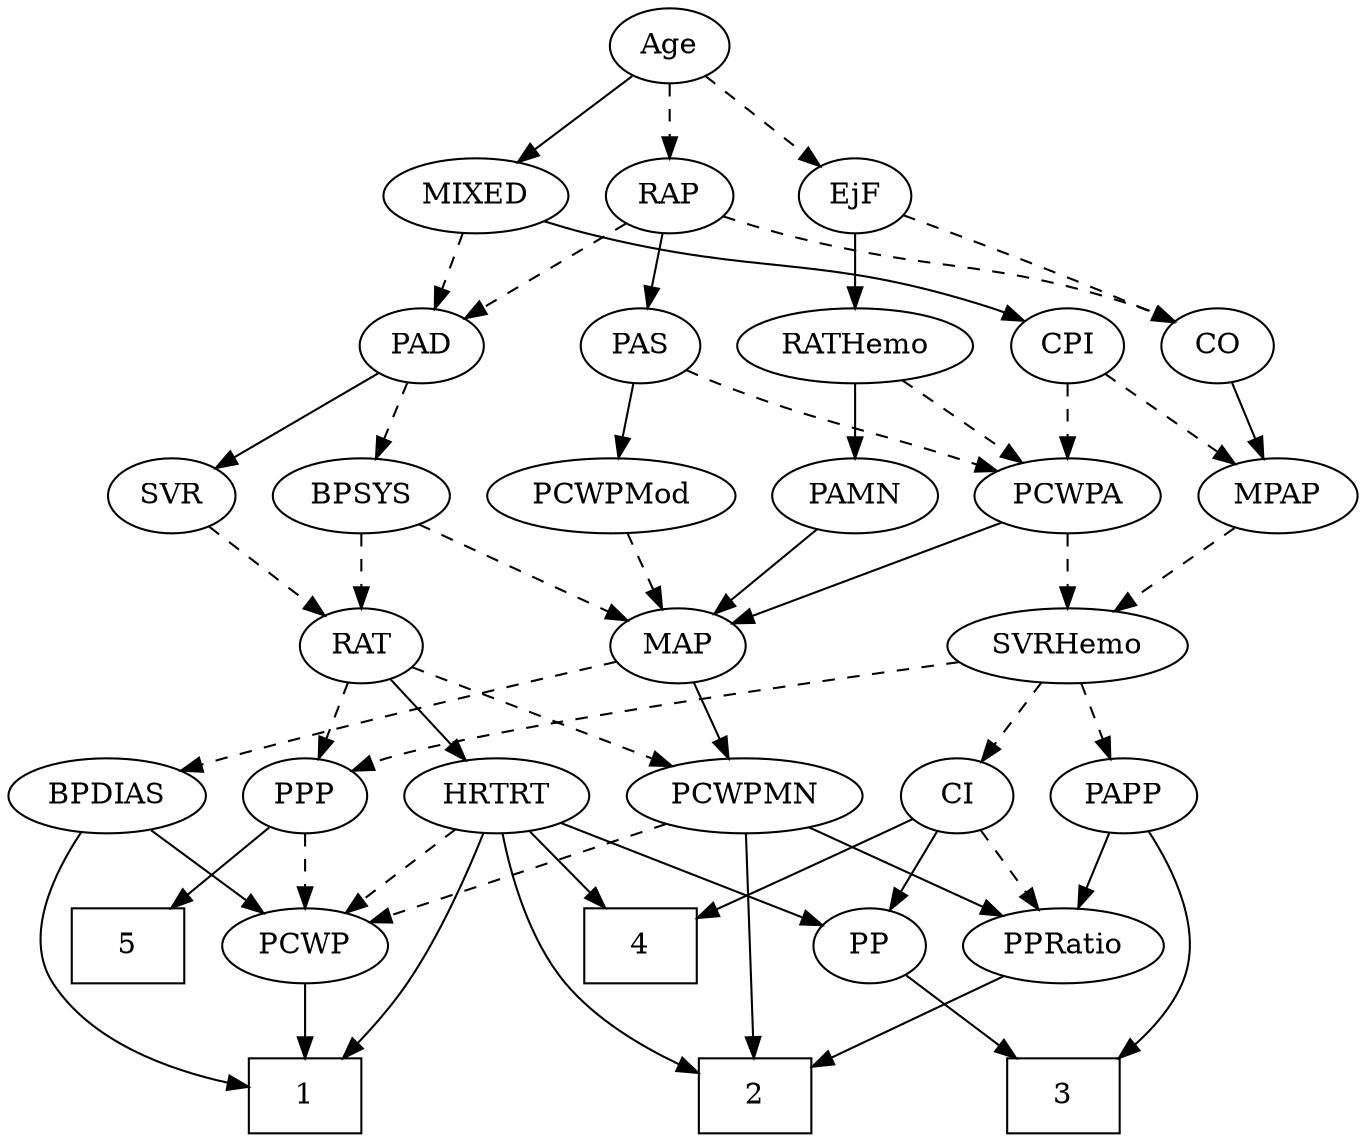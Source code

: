 strict digraph {
	graph [bb="0,0,596.34,540"];
	node [label="\N"];
	1	[height=0.5,
		pos="129.25,18",
		shape=box,
		width=0.75];
	2	[height=0.5,
		pos="340.25,18",
		shape=box,
		width=0.75];
	3	[height=0.5,
		pos="480.25,18",
		shape=box,
		width=0.75];
	4	[height=0.5,
		pos="285.25,90",
		shape=box,
		width=0.75];
	5	[height=0.5,
		pos="49.246,90",
		shape=box,
		width=0.75];
	Age	[height=0.5,
		pos="289.25,522",
		width=0.75];
	EjF	[height=0.5,
		pos="372.25,450",
		width=0.75];
	Age -> EjF	[pos="e,356.16,464.56 305.64,507.17 317.89,496.85 334.8,482.58 348.52,471.01",
		style=dashed];
	RAP	[height=0.5,
		pos="289.25,450",
		width=0.77632];
	Age -> RAP	[pos="e,289.25,468.1 289.25,503.7 289.25,495.98 289.25,486.71 289.25,478.11",
		style=dashed];
	MIXED	[height=0.5,
		pos="203.25,450",
		width=1.1193];
	Age -> MIXED	[pos="e,221.87,466.16 272.66,507.5 260.51,497.61 243.75,483.96 229.74,472.56",
		style=solid];
	CO	[height=0.5,
		pos="538.25,378",
		width=0.75];
	EjF -> CO	[pos="e,517.01,389.26 394.95,440.18 421.02,429.94 464.98,412.38 502.25,396 504.05,395.21 505.9,394.38 507.76,393.54",
		style=dashed];
	RATHemo	[height=0.5,
		pos="372.25,378",
		width=1.3721];
	EjF -> RATHemo	[pos="e,372.25,396.1 372.25,431.7 372.25,423.98 372.25,414.71 372.25,406.11",
		style=solid];
	PAD	[height=0.5,
		pos="180.25,378",
		width=0.79437];
	RAP -> PAD	[pos="e,199.66,391.47 270.01,436.65 252.84,425.62 227.48,409.33 208.09,396.88",
		style=dashed];
	RAP -> CO	[pos="e,517.64,389.71 312.47,439.9 319.99,437.15 328.41,434.26 336.25,432 408.79,411.11 430.76,420.27 502.25,396 504.16,395.35 506.11,\
394.63 508.05,393.85",
		style=dashed];
	PAS	[height=0.5,
		pos="278.25,378",
		width=0.75];
	RAP -> PAS	[pos="e,280.96,396.28 286.58,432.05 285.37,424.35 283.91,415.03 282.55,406.36",
		style=solid];
	MIXED -> PAD	[pos="e,185.76,395.79 197.68,432.05 195.05,424.06 191.85,414.33 188.92,405.4",
		style=dashed];
	CPI	[height=0.5,
		pos="466.25,378",
		width=0.75];
	MIXED -> CPI	[pos="e,445.66,389.76 233.37,437.84 239.56,435.74 246.08,433.69 252.25,432 330.1,410.72 353.64,421.42 430.25,396 432.17,395.36 434.12,\
394.65 436.06,393.89",
		style=solid];
	MPAP	[height=0.5,
		pos="561.25,306",
		width=0.97491];
	SVRHemo	[height=0.5,
		pos="466.25,234",
		width=1.3902];
	MPAP -> SVRHemo	[pos="e,487.43,250.61 542.02,290.83 528.66,280.99 510.62,267.69 495.48,256.54",
		style=dashed];
	BPSYS	[height=0.5,
		pos="156.25,306",
		width=1.0471];
	RAT	[height=0.5,
		pos="156.25,234",
		width=0.75827];
	BPSYS -> RAT	[pos="e,156.25,252.1 156.25,287.7 156.25,279.98 156.25,270.71 156.25,262.11",
		style=dashed];
	MAP	[height=0.5,
		pos="293.25,234",
		width=0.84854];
	BPSYS -> MAP	[pos="e,270.89,246.42 181.06,292.32 203.76,280.72 237.44,263.51 261.98,250.98",
		style=dashed];
	PAD -> BPSYS	[pos="e,162,323.79 174.44,360.05 171.69,352.06 168.36,342.33 165.3,333.4",
		style=dashed];
	SVR	[height=0.5,
		pos="72.246,306",
		width=0.77632];
	PAD -> SVR	[pos="e,91.387,319.41 160.94,364.49 143.97,353.49 119.07,337.35 99.971,324.97",
		style=solid];
	CO -> MPAP	[pos="e,555.73,323.79 543.81,360.05 546.44,352.06 549.64,342.33 552.57,333.4",
		style=solid];
	PCWPMod	[height=0.5,
		pos="264.25,306",
		width=1.4443];
	PAS -> PCWPMod	[pos="e,267.7,324.28 274.86,360.05 273.32,352.35 271.45,343.03 269.72,334.36",
		style=solid];
	PCWPA	[height=0.5,
		pos="466.25,306",
		width=1.1555];
	PAS -> PCWPA	[pos="e,434.42,317.66 299.4,366.56 304.24,364.3 309.38,361.99 314.25,360 334.55,351.69 387.1,333.65 424.72,320.93",
		style=dashed];
	PAMN	[height=0.5,
		pos="370.25,306",
		width=1.011];
	PAMN -> MAP	[pos="e,309.13,249.44 353.54,289.81 342.73,279.98 328.49,267.04 316.57,256.21",
		style=solid];
	RATHemo -> PAMN	[pos="e,370.73,324.1 371.75,359.7 371.53,351.98 371.27,342.71 371.02,334.11",
		style=solid];
	RATHemo -> PCWPA	[pos="e,446.09,322.01 393.11,361.46 406.31,351.63 423.55,338.8 437.97,328.06",
		style=dashed];
	CPI -> MPAP	[pos="e,541.97,321.2 483.67,364.16 497.72,353.81 517.73,339.06 533.91,327.14",
		style=dashed];
	CPI -> PCWPA	[pos="e,466.25,324.1 466.25,359.7 466.25,351.98 466.25,342.71 466.25,334.11",
		style=dashed];
	PCWPMN	[height=0.5,
		pos="322.25,162",
		width=1.3902];
	RAT -> PCWPMN	[pos="e,290.88,176.23 178.63,223.56 204.97,212.45 249.22,193.8 281.65,180.12",
		style=dashed];
	PPP	[height=0.5,
		pos="129.25,162",
		width=0.75];
	RAT -> PPP	[pos="e,135.79,179.96 149.85,216.41 146.73,208.34 142.91,198.43 139.41,189.35",
		style=dashed];
	HRTRT	[height=0.5,
		pos="214.25,162",
		width=1.1013];
	RAT -> HRTRT	[pos="e,200.88,179.13 168.83,217.81 176.3,208.8 185.93,197.18 194.4,186.95",
		style=solid];
	SVR -> RAT	[pos="e,139.97,248.56 88.842,291.17 101.23,280.85 118.35,266.58 132.23,255.01",
		style=dashed];
	PCWPMod -> MAP	[pos="e,286.29,251.79 271.27,288.05 274.61,279.97 278.7,270.12 282.43,261.11",
		style=dashed];
	PCWPA -> SVRHemo	[pos="e,466.25,252.1 466.25,287.7 466.25,279.98 466.25,270.71 466.25,262.11",
		style=dashed];
	PCWPA -> MAP	[pos="e,317.69,244.89 436.9,293.13 406.5,280.82 359.04,261.62 327.08,248.69",
		style=solid];
	PCWPMN -> 2	[pos="e,338.07,36.189 324.42,143.87 327.49,119.67 333.12,75.211 336.77,46.393",
		style=solid];
	PPRatio	[height=0.5,
		pos="480.25,90",
		width=1.1013];
	PCWPMN -> PPRatio	[pos="e,452.78,103.17 352.71,147.5 378.62,136.02 415.9,119.51 443.47,107.29",
		style=solid];
	PCWP	[height=0.5,
		pos="129.25,90",
		width=0.97491];
	PCWPMN -> PCWP	[pos="e,157.03,101.08 288.19,148.65 254.06,136.27 201.68,117.27 166.47,104.5",
		style=dashed];
	SVRHemo -> PPP	[pos="e,149.8,173.86 420.72,226.5 348.75,215.98 212.08,194.89 165.25,180 163.32,179.39 161.36,178.69 159.41,177.94",
		style=dashed];
	CI	[height=0.5,
		pos="417.25,162",
		width=0.75];
	SVRHemo -> CI	[pos="e,428.1,178.51 454.63,216.41 448.48,207.62 440.81,196.66 434.02,186.96",
		style=dashed];
	PAPP	[height=0.5,
		pos="494.25,162",
		width=0.88464];
	SVRHemo -> PAPP	[pos="e,487.53,179.79 473.02,216.05 476.26,207.97 480.2,198.12 483.8,189.11",
		style=dashed];
	BPDIAS	[height=0.5,
		pos="42.246,162",
		width=1.1735];
	BPDIAS -> 1	[pos="e,102.17,22.88 29.09,144.82 15.589,126.12 -1.5121,94.969 13.246,72 30.546,45.077 65.287,31.66 92.261,25.081",
		style=solid];
	BPDIAS -> PCWP	[pos="e,111,105.68 61.124,145.81 73.374,135.95 89.509,122.97 103,112.12",
		style=solid];
	MAP -> PCWPMN	[pos="e,315.22,179.96 300.12,216.41 303.46,208.34 307.57,198.43 311.33,189.35",
		style=solid];
	MAP -> BPDIAS	[pos="e,73.979,173.92 265.59,226.26 226.86,216.68 154.34,198.26 93.246,180 90.116,179.06 86.889,178.07 83.65,177.04",
		style=dashed];
	PP	[height=0.5,
		pos="395.25,90",
		width=0.75];
	PP -> 3	[pos="e,459.38,36.18 411.64,75.503 422.9,66.225 438.16,53.656 451.43,42.728",
		style=solid];
	PPP -> 5	[pos="e,68.697,108.02 113.44,147.17 102.91,137.95 88.788,125.6 76.473,114.82",
		style=solid];
	PPP -> PCWP	[pos="e,129.25,108.1 129.25,143.7 129.25,135.98 129.25,126.71 129.25,118.11",
		style=dashed];
	PPRatio -> 2	[pos="e,367.68,32.715 454.57,76.161 432.73,65.241 401.11,49.433 376.66,37.207",
		style=solid];
	PCWP -> 1	[pos="e,129.25,36.104 129.25,71.697 129.25,63.983 129.25,54.712 129.25,46.112",
		style=solid];
	CI -> 4	[pos="e,312.6,105.5 396.62,150.06 376.56,139.42 345.66,123.04 321.49,110.22",
		style=solid];
	CI -> PP	[pos="e,400.52,107.79 411.92,144.05 409.41,136.06 406.35,126.33 403.54,117.4",
		style=solid];
	CI -> PPRatio	[pos="e,465.58,107.29 430.61,146.15 438.78,137.07 449.43,125.24 458.76,114.87",
		style=dashed];
	PAPP -> 3	[pos="e,502.4,36.125 507.98,145.55 515.88,135.6 525.06,121.94 529.25,108 533.85,92.676 535.08,86.899 529.25,72 525.05,61.279 517.55,51.427 \
509.67,43.201",
		style=solid];
	PAPP -> PPRatio	[pos="e,483.7,108.28 490.86,144.05 489.32,136.35 487.45,127.03 485.72,118.36",
		style=solid];
	HRTRT -> 1	[pos="e,145.55,36.259 207.93,143.92 200.76,125.49 188.12,95.604 173.25,72 167.16,62.339 159.49,52.512 152.27,43.986",
		style=solid];
	HRTRT -> 2	[pos="e,313.08,29.083 217.45,143.84 221.8,124.51 231.19,93.045 249.25,72 263.84,54.984 285.34,42.109 303.77,33.312",
		style=solid];
	HRTRT -> 4	[pos="e,267.79,108.21 230,145.46 238.92,136.67 250.28,125.47 260.38,115.52",
		style=solid];
	HRTRT -> PP	[pos="e,372.54,99.781 243.33,149.75 276.07,137.09 329.12,116.57 363.08,103.44",
		style=solid];
	HRTRT -> PCWP	[pos="e,147.07,105.68 195.8,145.81 183.83,135.95 168.07,122.97 154.89,112.12",
		style=dashed];
}
